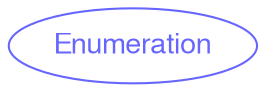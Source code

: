 digraph "perl6-type-graph" {
    rankdir=BT;
    splines=polyline;
    overlap=false; 
    graph [truecolor=true bgcolor="#FFFFFF"];
    // Types
    "Enumeration" [color="#6666FF", fontcolor="#6666FF", href="/type/Enumeration", fontname="FreeSans"];

    // Superclasses

    // Roles
}
